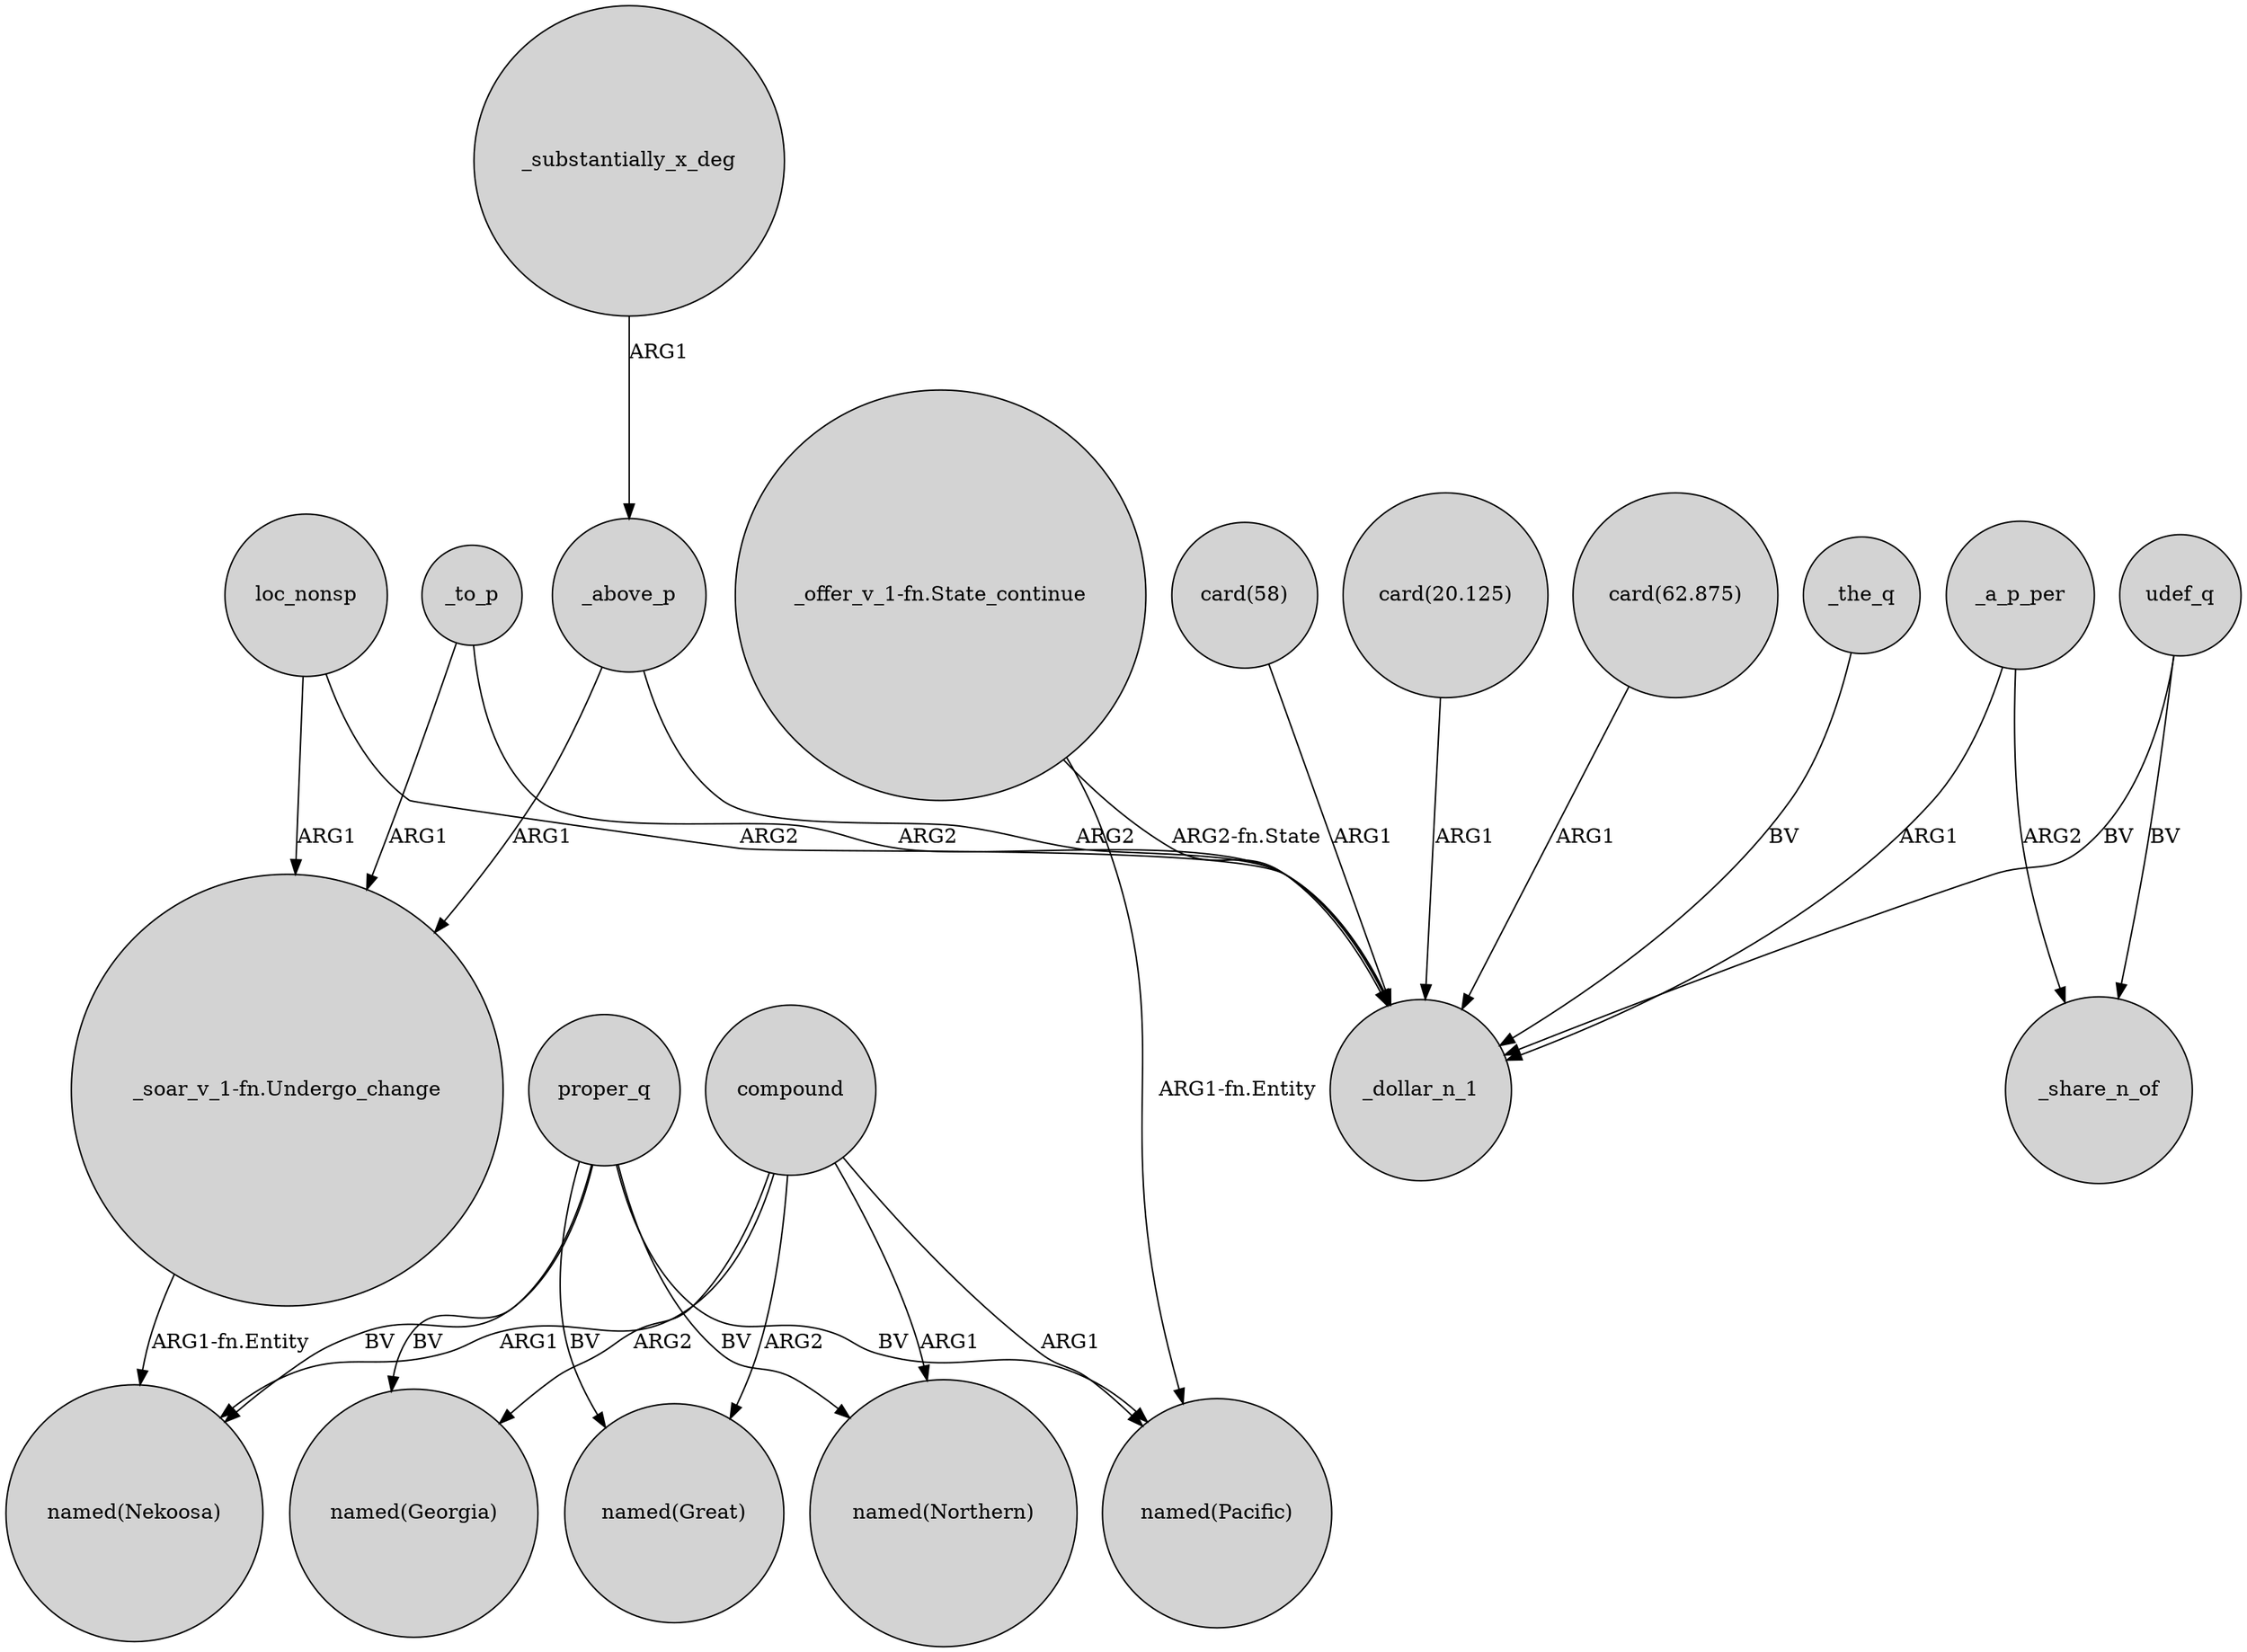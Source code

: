 digraph {
	node [shape=circle style=filled]
	"card(62.875)" -> _dollar_n_1 [label=ARG1]
	proper_q -> "named(Georgia)" [label=BV]
	compound -> "named(Great)" [label=ARG2]
	"_offer_v_1-fn.State_continue" -> "named(Pacific)" [label="ARG1-fn.Entity"]
	loc_nonsp -> _dollar_n_1 [label=ARG2]
	_to_p -> "_soar_v_1-fn.Undergo_change" [label=ARG1]
	_the_q -> _dollar_n_1 [label=BV]
	_above_p -> _dollar_n_1 [label=ARG2]
	_to_p -> _dollar_n_1 [label=ARG2]
	"card(58)" -> _dollar_n_1 [label=ARG1]
	"card(20.125)" -> _dollar_n_1 [label=ARG1]
	_above_p -> "_soar_v_1-fn.Undergo_change" [label=ARG1]
	compound -> "named(Pacific)" [label=ARG1]
	_a_p_per -> _share_n_of [label=ARG2]
	proper_q -> "named(Northern)" [label=BV]
	proper_q -> "named(Great)" [label=BV]
	"_offer_v_1-fn.State_continue" -> _dollar_n_1 [label="ARG2-fn.State"]
	udef_q -> _share_n_of [label=BV]
	udef_q -> _dollar_n_1 [label=BV]
	_substantially_x_deg -> _above_p [label=ARG1]
	compound -> "named(Northern)" [label=ARG1]
	loc_nonsp -> "_soar_v_1-fn.Undergo_change" [label=ARG1]
	_a_p_per -> _dollar_n_1 [label=ARG1]
	proper_q -> "named(Pacific)" [label=BV]
	compound -> "named(Georgia)" [label=ARG2]
	proper_q -> "named(Nekoosa)" [label=BV]
	"_soar_v_1-fn.Undergo_change" -> "named(Nekoosa)" [label="ARG1-fn.Entity"]
	compound -> "named(Nekoosa)" [label=ARG1]
}
